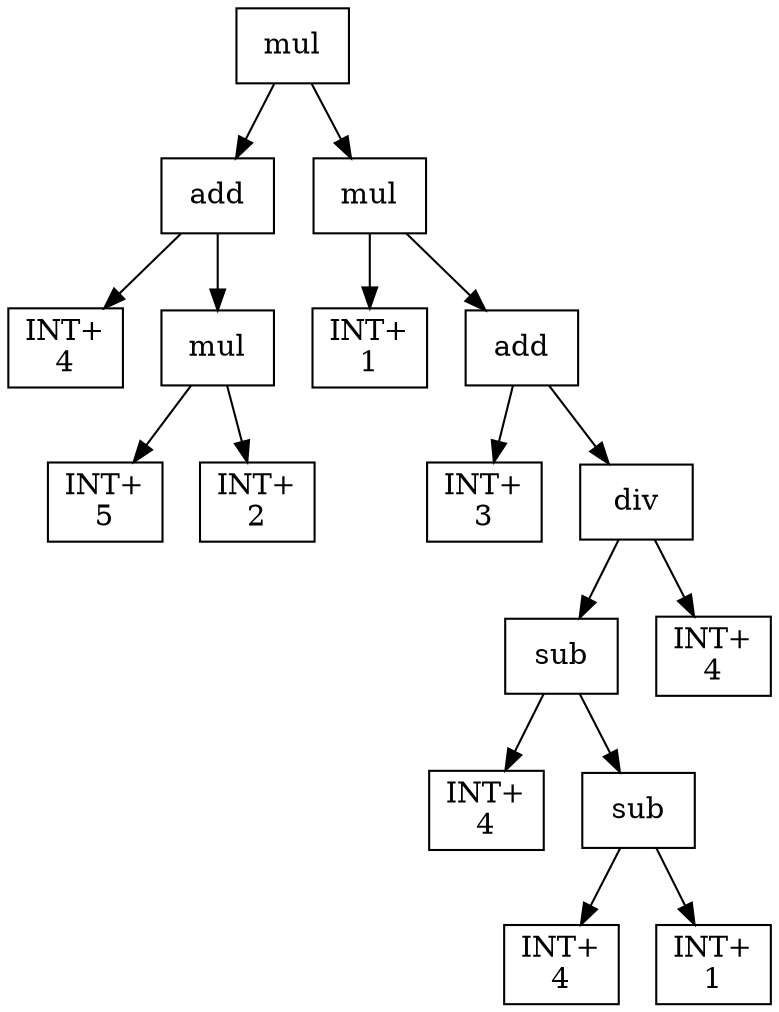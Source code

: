 digraph expr {
  node [shape=box];
  n1 [label="mul"];
  n2 [label="add"];
  n3 [label="INT+\n4"];
  n4 [label="mul"];
  n5 [label="INT+\n5"];
  n6 [label="INT+\n2"];
  n4 -> n5;
  n4 -> n6;
  n2 -> n3;
  n2 -> n4;
  n7 [label="mul"];
  n8 [label="INT+\n1"];
  n9 [label="add"];
  n10 [label="INT+\n3"];
  n11 [label="div"];
  n12 [label="sub"];
  n13 [label="INT+\n4"];
  n14 [label="sub"];
  n15 [label="INT+\n4"];
  n16 [label="INT+\n1"];
  n14 -> n15;
  n14 -> n16;
  n12 -> n13;
  n12 -> n14;
  n17 [label="INT+\n4"];
  n11 -> n12;
  n11 -> n17;
  n9 -> n10;
  n9 -> n11;
  n7 -> n8;
  n7 -> n9;
  n1 -> n2;
  n1 -> n7;
}